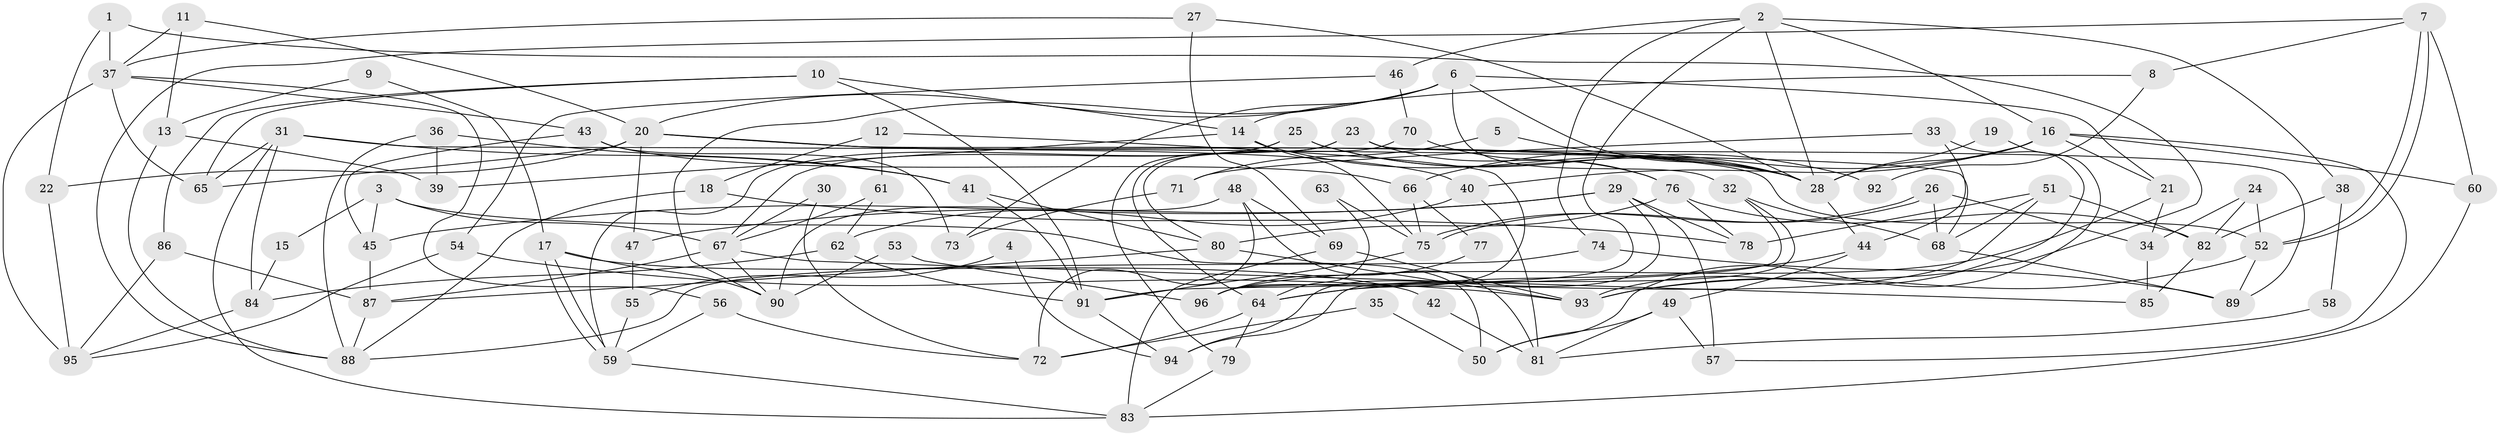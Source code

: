 // coarse degree distribution, {9: 0.08333333333333333, 5: 0.20833333333333334, 18: 0.020833333333333332, 4: 0.14583333333333334, 3: 0.1875, 13: 0.020833333333333332, 6: 0.08333333333333333, 2: 0.14583333333333334, 8: 0.0625, 7: 0.041666666666666664}
// Generated by graph-tools (version 1.1) at 2025/50/03/04/25 22:50:56]
// undirected, 96 vertices, 192 edges
graph export_dot {
  node [color=gray90,style=filled];
  1;
  2;
  3;
  4;
  5;
  6;
  7;
  8;
  9;
  10;
  11;
  12;
  13;
  14;
  15;
  16;
  17;
  18;
  19;
  20;
  21;
  22;
  23;
  24;
  25;
  26;
  27;
  28;
  29;
  30;
  31;
  32;
  33;
  34;
  35;
  36;
  37;
  38;
  39;
  40;
  41;
  42;
  43;
  44;
  45;
  46;
  47;
  48;
  49;
  50;
  51;
  52;
  53;
  54;
  55;
  56;
  57;
  58;
  59;
  60;
  61;
  62;
  63;
  64;
  65;
  66;
  67;
  68;
  69;
  70;
  71;
  72;
  73;
  74;
  75;
  76;
  77;
  78;
  79;
  80;
  81;
  82;
  83;
  84;
  85;
  86;
  87;
  88;
  89;
  90;
  91;
  92;
  93;
  94;
  95;
  96;
  1 -- 37;
  1 -- 93;
  1 -- 22;
  2 -- 28;
  2 -- 16;
  2 -- 38;
  2 -- 46;
  2 -- 74;
  2 -- 96;
  3 -- 67;
  3 -- 45;
  3 -- 15;
  3 -- 50;
  4 -- 55;
  4 -- 94;
  5 -- 28;
  5 -- 71;
  6 -- 28;
  6 -- 20;
  6 -- 21;
  6 -- 32;
  6 -- 73;
  6 -- 90;
  7 -- 52;
  7 -- 52;
  7 -- 60;
  7 -- 8;
  7 -- 88;
  8 -- 14;
  8 -- 92;
  9 -- 17;
  9 -- 13;
  10 -- 91;
  10 -- 86;
  10 -- 14;
  10 -- 65;
  11 -- 20;
  11 -- 37;
  11 -- 13;
  12 -- 61;
  12 -- 96;
  12 -- 18;
  13 -- 88;
  13 -- 39;
  14 -- 28;
  14 -- 39;
  14 -- 75;
  15 -- 84;
  16 -- 28;
  16 -- 40;
  16 -- 21;
  16 -- 57;
  16 -- 60;
  16 -- 66;
  17 -- 59;
  17 -- 59;
  17 -- 90;
  17 -- 42;
  18 -- 88;
  18 -- 78;
  19 -- 50;
  19 -- 28;
  20 -- 52;
  20 -- 65;
  20 -- 22;
  20 -- 28;
  20 -- 40;
  20 -- 47;
  21 -- 34;
  21 -- 96;
  22 -- 95;
  23 -- 64;
  23 -- 76;
  23 -- 79;
  23 -- 89;
  24 -- 52;
  24 -- 34;
  24 -- 82;
  25 -- 67;
  25 -- 28;
  25 -- 59;
  25 -- 92;
  26 -- 75;
  26 -- 75;
  26 -- 68;
  26 -- 34;
  27 -- 69;
  27 -- 37;
  27 -- 28;
  28 -- 44;
  29 -- 94;
  29 -- 78;
  29 -- 45;
  29 -- 47;
  29 -- 57;
  30 -- 72;
  30 -- 67;
  31 -- 84;
  31 -- 68;
  31 -- 41;
  31 -- 65;
  31 -- 83;
  32 -- 91;
  32 -- 68;
  32 -- 94;
  33 -- 44;
  33 -- 93;
  33 -- 71;
  34 -- 85;
  35 -- 50;
  35 -- 72;
  36 -- 41;
  36 -- 39;
  36 -- 88;
  37 -- 65;
  37 -- 95;
  37 -- 43;
  37 -- 56;
  38 -- 82;
  38 -- 58;
  40 -- 81;
  40 -- 62;
  41 -- 80;
  41 -- 91;
  42 -- 81;
  43 -- 66;
  43 -- 45;
  43 -- 73;
  44 -- 64;
  44 -- 49;
  45 -- 87;
  46 -- 70;
  46 -- 54;
  47 -- 55;
  48 -- 72;
  48 -- 90;
  48 -- 69;
  48 -- 81;
  49 -- 57;
  49 -- 50;
  49 -- 81;
  51 -- 82;
  51 -- 68;
  51 -- 64;
  51 -- 78;
  52 -- 89;
  52 -- 93;
  53 -- 96;
  53 -- 90;
  54 -- 93;
  54 -- 95;
  55 -- 59;
  56 -- 59;
  56 -- 72;
  58 -- 81;
  59 -- 83;
  60 -- 83;
  61 -- 62;
  61 -- 67;
  62 -- 91;
  62 -- 84;
  63 -- 64;
  63 -- 75;
  64 -- 79;
  64 -- 72;
  66 -- 75;
  66 -- 77;
  67 -- 85;
  67 -- 87;
  67 -- 90;
  68 -- 89;
  69 -- 83;
  69 -- 93;
  70 -- 76;
  70 -- 80;
  71 -- 73;
  74 -- 88;
  74 -- 89;
  75 -- 91;
  76 -- 80;
  76 -- 78;
  76 -- 82;
  77 -- 96;
  79 -- 83;
  80 -- 87;
  80 -- 93;
  82 -- 85;
  84 -- 95;
  86 -- 95;
  86 -- 87;
  87 -- 88;
  91 -- 94;
}
